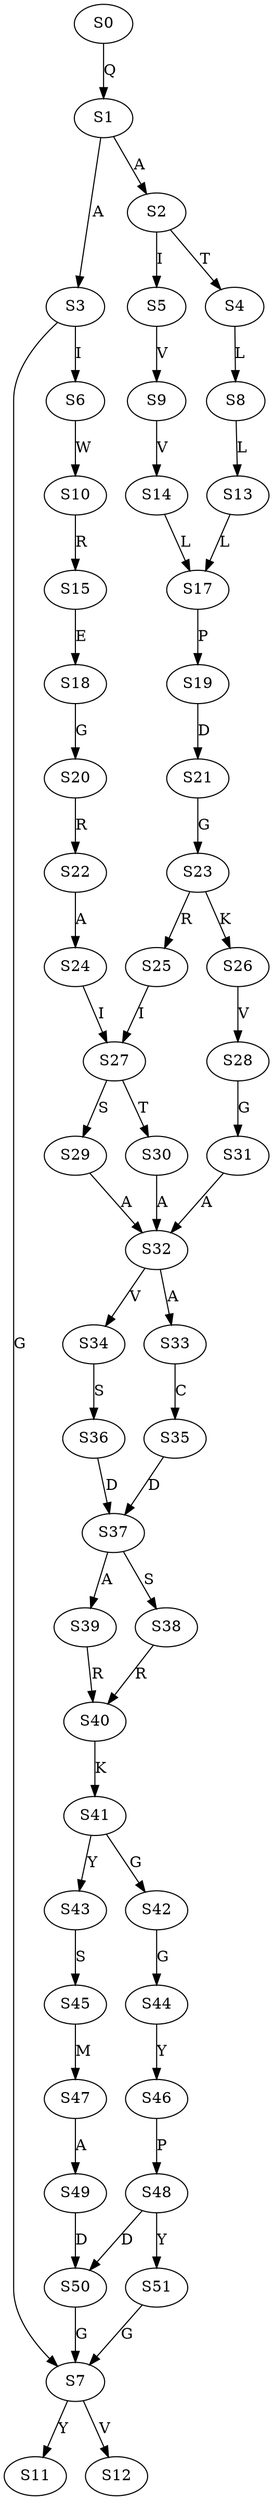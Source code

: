 strict digraph  {
	S0 -> S1 [ label = Q ];
	S1 -> S2 [ label = A ];
	S1 -> S3 [ label = A ];
	S2 -> S4 [ label = T ];
	S2 -> S5 [ label = I ];
	S3 -> S6 [ label = I ];
	S3 -> S7 [ label = G ];
	S4 -> S8 [ label = L ];
	S5 -> S9 [ label = V ];
	S6 -> S10 [ label = W ];
	S7 -> S11 [ label = Y ];
	S7 -> S12 [ label = V ];
	S8 -> S13 [ label = L ];
	S9 -> S14 [ label = V ];
	S10 -> S15 [ label = R ];
	S13 -> S17 [ label = L ];
	S14 -> S17 [ label = L ];
	S15 -> S18 [ label = E ];
	S17 -> S19 [ label = P ];
	S18 -> S20 [ label = G ];
	S19 -> S21 [ label = D ];
	S20 -> S22 [ label = R ];
	S21 -> S23 [ label = G ];
	S22 -> S24 [ label = A ];
	S23 -> S25 [ label = R ];
	S23 -> S26 [ label = K ];
	S24 -> S27 [ label = I ];
	S25 -> S27 [ label = I ];
	S26 -> S28 [ label = V ];
	S27 -> S29 [ label = S ];
	S27 -> S30 [ label = T ];
	S28 -> S31 [ label = G ];
	S29 -> S32 [ label = A ];
	S30 -> S32 [ label = A ];
	S31 -> S32 [ label = A ];
	S32 -> S33 [ label = A ];
	S32 -> S34 [ label = V ];
	S33 -> S35 [ label = C ];
	S34 -> S36 [ label = S ];
	S35 -> S37 [ label = D ];
	S36 -> S37 [ label = D ];
	S37 -> S38 [ label = S ];
	S37 -> S39 [ label = A ];
	S38 -> S40 [ label = R ];
	S39 -> S40 [ label = R ];
	S40 -> S41 [ label = K ];
	S41 -> S42 [ label = G ];
	S41 -> S43 [ label = Y ];
	S42 -> S44 [ label = G ];
	S43 -> S45 [ label = S ];
	S44 -> S46 [ label = Y ];
	S45 -> S47 [ label = M ];
	S46 -> S48 [ label = P ];
	S47 -> S49 [ label = A ];
	S48 -> S50 [ label = D ];
	S48 -> S51 [ label = Y ];
	S49 -> S50 [ label = D ];
	S50 -> S7 [ label = G ];
	S51 -> S7 [ label = G ];
}
